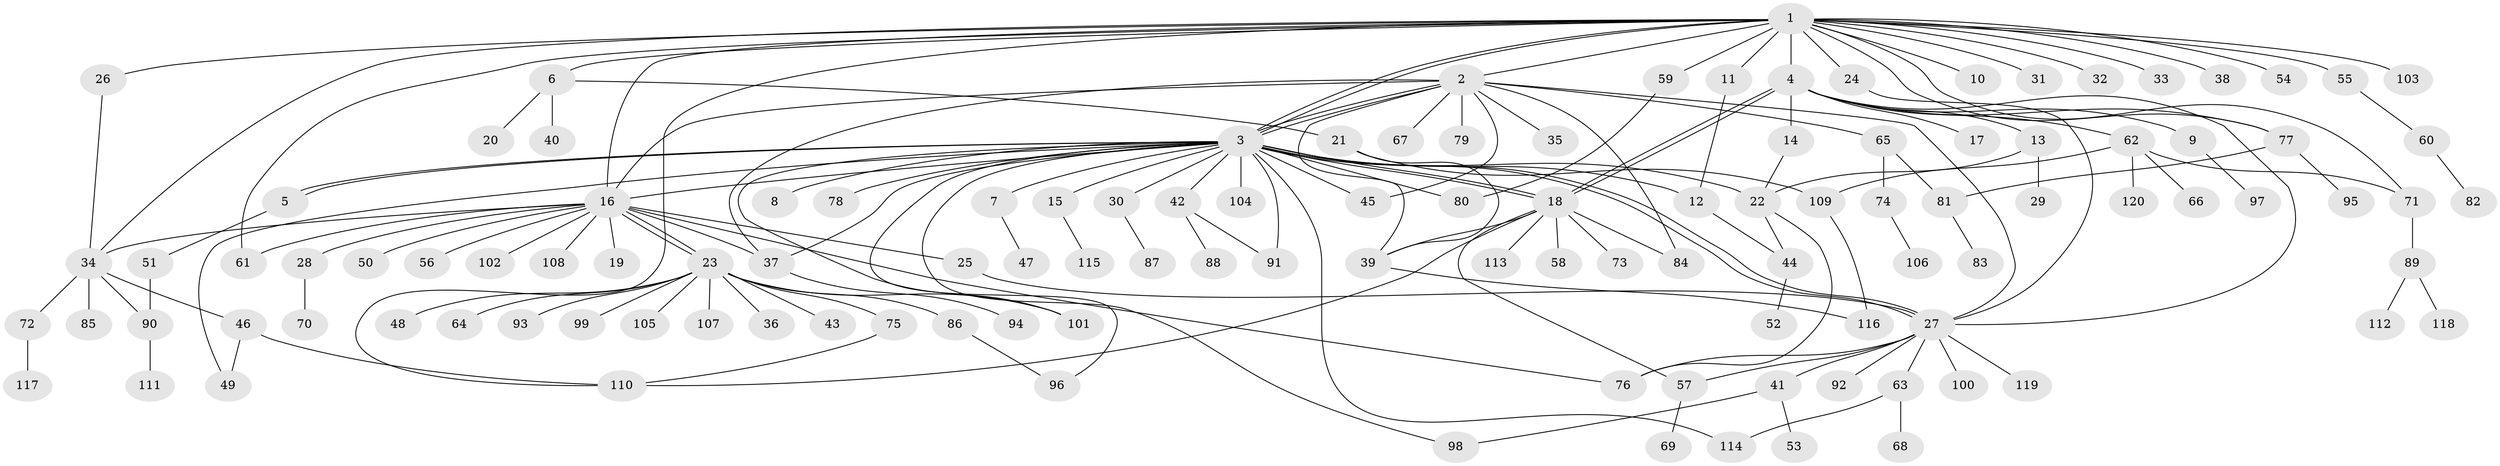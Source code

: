 // Generated by graph-tools (version 1.1) at 2025/11/02/27/25 16:11:10]
// undirected, 120 vertices, 166 edges
graph export_dot {
graph [start="1"]
  node [color=gray90,style=filled];
  1;
  2;
  3;
  4;
  5;
  6;
  7;
  8;
  9;
  10;
  11;
  12;
  13;
  14;
  15;
  16;
  17;
  18;
  19;
  20;
  21;
  22;
  23;
  24;
  25;
  26;
  27;
  28;
  29;
  30;
  31;
  32;
  33;
  34;
  35;
  36;
  37;
  38;
  39;
  40;
  41;
  42;
  43;
  44;
  45;
  46;
  47;
  48;
  49;
  50;
  51;
  52;
  53;
  54;
  55;
  56;
  57;
  58;
  59;
  60;
  61;
  62;
  63;
  64;
  65;
  66;
  67;
  68;
  69;
  70;
  71;
  72;
  73;
  74;
  75;
  76;
  77;
  78;
  79;
  80;
  81;
  82;
  83;
  84;
  85;
  86;
  87;
  88;
  89;
  90;
  91;
  92;
  93;
  94;
  95;
  96;
  97;
  98;
  99;
  100;
  101;
  102;
  103;
  104;
  105;
  106;
  107;
  108;
  109;
  110;
  111;
  112;
  113;
  114;
  115;
  116;
  117;
  118;
  119;
  120;
  1 -- 2;
  1 -- 3;
  1 -- 3;
  1 -- 4;
  1 -- 6;
  1 -- 10;
  1 -- 11;
  1 -- 16;
  1 -- 24;
  1 -- 26;
  1 -- 31;
  1 -- 32;
  1 -- 33;
  1 -- 34;
  1 -- 38;
  1 -- 54;
  1 -- 55;
  1 -- 59;
  1 -- 61;
  1 -- 71;
  1 -- 77;
  1 -- 103;
  1 -- 110;
  2 -- 3;
  2 -- 3;
  2 -- 16;
  2 -- 27;
  2 -- 35;
  2 -- 37;
  2 -- 39;
  2 -- 45;
  2 -- 65;
  2 -- 67;
  2 -- 79;
  2 -- 84;
  3 -- 5;
  3 -- 5;
  3 -- 7;
  3 -- 8;
  3 -- 12;
  3 -- 15;
  3 -- 16;
  3 -- 18;
  3 -- 18;
  3 -- 22;
  3 -- 27;
  3 -- 27;
  3 -- 30;
  3 -- 37;
  3 -- 42;
  3 -- 45;
  3 -- 49;
  3 -- 78;
  3 -- 80;
  3 -- 91;
  3 -- 96;
  3 -- 98;
  3 -- 101;
  3 -- 104;
  3 -- 114;
  4 -- 9;
  4 -- 13;
  4 -- 14;
  4 -- 17;
  4 -- 18;
  4 -- 18;
  4 -- 27;
  4 -- 62;
  4 -- 77;
  5 -- 51;
  6 -- 20;
  6 -- 21;
  6 -- 40;
  7 -- 47;
  9 -- 97;
  11 -- 12;
  12 -- 44;
  13 -- 22;
  13 -- 29;
  14 -- 22;
  15 -- 115;
  16 -- 19;
  16 -- 23;
  16 -- 23;
  16 -- 25;
  16 -- 28;
  16 -- 34;
  16 -- 37;
  16 -- 50;
  16 -- 56;
  16 -- 61;
  16 -- 76;
  16 -- 102;
  16 -- 108;
  18 -- 39;
  18 -- 57;
  18 -- 58;
  18 -- 73;
  18 -- 84;
  18 -- 110;
  18 -- 113;
  21 -- 39;
  21 -- 109;
  22 -- 44;
  22 -- 76;
  23 -- 36;
  23 -- 43;
  23 -- 48;
  23 -- 64;
  23 -- 75;
  23 -- 86;
  23 -- 93;
  23 -- 99;
  23 -- 101;
  23 -- 105;
  23 -- 107;
  24 -- 27;
  25 -- 27;
  26 -- 34;
  27 -- 41;
  27 -- 57;
  27 -- 63;
  27 -- 76;
  27 -- 92;
  27 -- 100;
  27 -- 119;
  28 -- 70;
  30 -- 87;
  34 -- 46;
  34 -- 72;
  34 -- 85;
  34 -- 90;
  37 -- 94;
  39 -- 116;
  41 -- 53;
  41 -- 98;
  42 -- 88;
  42 -- 91;
  44 -- 52;
  46 -- 49;
  46 -- 110;
  51 -- 90;
  55 -- 60;
  57 -- 69;
  59 -- 80;
  60 -- 82;
  62 -- 66;
  62 -- 71;
  62 -- 109;
  62 -- 120;
  63 -- 68;
  63 -- 114;
  65 -- 74;
  65 -- 81;
  71 -- 89;
  72 -- 117;
  74 -- 106;
  75 -- 110;
  77 -- 81;
  77 -- 95;
  81 -- 83;
  86 -- 96;
  89 -- 112;
  89 -- 118;
  90 -- 111;
  109 -- 116;
}
